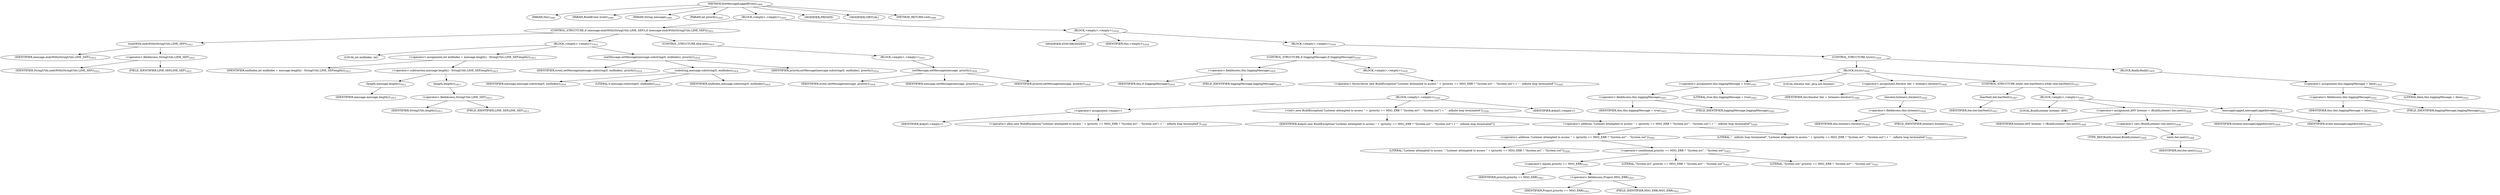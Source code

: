 digraph "fireMessageLoggedEvent" {  
"2973" [label = <(METHOD,fireMessageLoggedEvent)<SUB>1909</SUB>> ]
"187" [label = <(PARAM,this)<SUB>1909</SUB>> ]
"2974" [label = <(PARAM,BuildEvent event)<SUB>1909</SUB>> ]
"2975" [label = <(PARAM,String message)<SUB>1909</SUB>> ]
"2976" [label = <(PARAM,int priority)<SUB>1910</SUB>> ]
"2977" [label = <(BLOCK,&lt;empty&gt;,&lt;empty&gt;)<SUB>1910</SUB>> ]
"2978" [label = <(CONTROL_STRUCTURE,if (message.endsWith(StringUtils.LINE_SEP)),if (message.endsWith(StringUtils.LINE_SEP)))<SUB>1912</SUB>> ]
"2979" [label = <(endsWith,endsWith(StringUtils.LINE_SEP))<SUB>1912</SUB>> ]
"2980" [label = <(IDENTIFIER,message,endsWith(StringUtils.LINE_SEP))<SUB>1912</SUB>> ]
"2981" [label = <(&lt;operator&gt;.fieldAccess,StringUtils.LINE_SEP)<SUB>1912</SUB>> ]
"2982" [label = <(IDENTIFIER,StringUtils,endsWith(StringUtils.LINE_SEP))<SUB>1912</SUB>> ]
"2983" [label = <(FIELD_IDENTIFIER,LINE_SEP,LINE_SEP)<SUB>1912</SUB>> ]
"2984" [label = <(BLOCK,&lt;empty&gt;,&lt;empty&gt;)<SUB>1912</SUB>> ]
"2985" [label = <(LOCAL,int endIndex: int)> ]
"2986" [label = <(&lt;operator&gt;.assignment,int endIndex = message.length() - StringUtils.LINE_SEP.length())<SUB>1913</SUB>> ]
"2987" [label = <(IDENTIFIER,endIndex,int endIndex = message.length() - StringUtils.LINE_SEP.length())<SUB>1913</SUB>> ]
"2988" [label = <(&lt;operator&gt;.subtraction,message.length() - StringUtils.LINE_SEP.length())<SUB>1913</SUB>> ]
"2989" [label = <(length,message.length())<SUB>1913</SUB>> ]
"2990" [label = <(IDENTIFIER,message,message.length())<SUB>1913</SUB>> ]
"2991" [label = <(length,length())<SUB>1913</SUB>> ]
"2992" [label = <(&lt;operator&gt;.fieldAccess,StringUtils.LINE_SEP)<SUB>1913</SUB>> ]
"2993" [label = <(IDENTIFIER,StringUtils,length())<SUB>1913</SUB>> ]
"2994" [label = <(FIELD_IDENTIFIER,LINE_SEP,LINE_SEP)<SUB>1913</SUB>> ]
"2995" [label = <(setMessage,setMessage(message.substring(0, endIndex), priority))<SUB>1914</SUB>> ]
"2996" [label = <(IDENTIFIER,event,setMessage(message.substring(0, endIndex), priority))<SUB>1914</SUB>> ]
"2997" [label = <(substring,message.substring(0, endIndex))<SUB>1914</SUB>> ]
"2998" [label = <(IDENTIFIER,message,message.substring(0, endIndex))<SUB>1914</SUB>> ]
"2999" [label = <(LITERAL,0,message.substring(0, endIndex))<SUB>1914</SUB>> ]
"3000" [label = <(IDENTIFIER,endIndex,message.substring(0, endIndex))<SUB>1914</SUB>> ]
"3001" [label = <(IDENTIFIER,priority,setMessage(message.substring(0, endIndex), priority))<SUB>1914</SUB>> ]
"3002" [label = <(CONTROL_STRUCTURE,else,else)<SUB>1915</SUB>> ]
"3003" [label = <(BLOCK,&lt;empty&gt;,&lt;empty&gt;)<SUB>1915</SUB>> ]
"3004" [label = <(setMessage,setMessage(message, priority))<SUB>1916</SUB>> ]
"3005" [label = <(IDENTIFIER,event,setMessage(message, priority))<SUB>1916</SUB>> ]
"3006" [label = <(IDENTIFIER,message,setMessage(message, priority))<SUB>1916</SUB>> ]
"3007" [label = <(IDENTIFIER,priority,setMessage(message, priority))<SUB>1916</SUB>> ]
"3008" [label = <(BLOCK,&lt;empty&gt;,&lt;empty&gt;)<SUB>1918</SUB>> ]
"3009" [label = <(MODIFIER,SYNCHRONIZED)> ]
"186" [label = <(IDENTIFIER,this,&lt;empty&gt;)<SUB>1918</SUB>> ]
"3010" [label = <(BLOCK,&lt;empty&gt;,&lt;empty&gt;)<SUB>1918</SUB>> ]
"3011" [label = <(CONTROL_STRUCTURE,if (loggingMessage),if (loggingMessage))<SUB>1919</SUB>> ]
"3012" [label = <(&lt;operator&gt;.fieldAccess,this.loggingMessage)<SUB>1919</SUB>> ]
"3013" [label = <(IDENTIFIER,this,if (loggingMessage))<SUB>1919</SUB>> ]
"3014" [label = <(FIELD_IDENTIFIER,loggingMessage,loggingMessage)<SUB>1919</SUB>> ]
"3015" [label = <(BLOCK,&lt;empty&gt;,&lt;empty&gt;)<SUB>1919</SUB>> ]
"3016" [label = <(&lt;operator&gt;.throw,throw new BuildException(&quot;Listener attempted to access &quot; + (priority == MSG_ERR ? &quot;System.err&quot; : &quot;System.out&quot;) + &quot; - infinite loop terminated&quot;);)<SUB>1920</SUB>> ]
"3017" [label = <(BLOCK,&lt;empty&gt;,&lt;empty&gt;)<SUB>1920</SUB>> ]
"3018" [label = <(&lt;operator&gt;.assignment,&lt;empty&gt;)> ]
"3019" [label = <(IDENTIFIER,$obj43,&lt;empty&gt;)> ]
"3020" [label = <(&lt;operator&gt;.alloc,new BuildException(&quot;Listener attempted to access &quot; + (priority == MSG_ERR ? &quot;System.err&quot; : &quot;System.out&quot;) + &quot; - infinite loop terminated&quot;))<SUB>1920</SUB>> ]
"3021" [label = <(&lt;init&gt;,new BuildException(&quot;Listener attempted to access &quot; + (priority == MSG_ERR ? &quot;System.err&quot; : &quot;System.out&quot;) + &quot; - infinite loop terminated&quot;))<SUB>1920</SUB>> ]
"3022" [label = <(IDENTIFIER,$obj43,new BuildException(&quot;Listener attempted to access &quot; + (priority == MSG_ERR ? &quot;System.err&quot; : &quot;System.out&quot;) + &quot; - infinite loop terminated&quot;))> ]
"3023" [label = <(&lt;operator&gt;.addition,&quot;Listener attempted to access &quot; + (priority == MSG_ERR ? &quot;System.err&quot; : &quot;System.out&quot;) + &quot; - infinite loop terminated&quot;)<SUB>1920</SUB>> ]
"3024" [label = <(&lt;operator&gt;.addition,&quot;Listener attempted to access &quot; + (priority == MSG_ERR ? &quot;System.err&quot; : &quot;System.out&quot;))<SUB>1920</SUB>> ]
"3025" [label = <(LITERAL,&quot;Listener attempted to access &quot;,&quot;Listener attempted to access &quot; + (priority == MSG_ERR ? &quot;System.err&quot; : &quot;System.out&quot;))<SUB>1920</SUB>> ]
"3026" [label = <(&lt;operator&gt;.conditional,priority == MSG_ERR ? &quot;System.err&quot; : &quot;System.out&quot;)<SUB>1921</SUB>> ]
"3027" [label = <(&lt;operator&gt;.equals,priority == MSG_ERR)<SUB>1921</SUB>> ]
"3028" [label = <(IDENTIFIER,priority,priority == MSG_ERR)<SUB>1921</SUB>> ]
"3029" [label = <(&lt;operator&gt;.fieldAccess,Project.MSG_ERR)<SUB>1921</SUB>> ]
"3030" [label = <(IDENTIFIER,Project,priority == MSG_ERR)<SUB>1921</SUB>> ]
"3031" [label = <(FIELD_IDENTIFIER,MSG_ERR,MSG_ERR)<SUB>1921</SUB>> ]
"3032" [label = <(LITERAL,&quot;System.err&quot;,priority == MSG_ERR ? &quot;System.err&quot; : &quot;System.out&quot;)<SUB>1921</SUB>> ]
"3033" [label = <(LITERAL,&quot;System.out&quot;,priority == MSG_ERR ? &quot;System.err&quot; : &quot;System.out&quot;)<SUB>1921</SUB>> ]
"3034" [label = <(LITERAL,&quot; - infinite loop terminated&quot;,&quot;Listener attempted to access &quot; + (priority == MSG_ERR ? &quot;System.err&quot; : &quot;System.out&quot;) + &quot; - infinite loop terminated&quot;)<SUB>1922</SUB>> ]
"3035" [label = <(IDENTIFIER,$obj43,&lt;empty&gt;)> ]
"3036" [label = <(CONTROL_STRUCTURE,try,try)<SUB>1924</SUB>> ]
"3037" [label = <(BLOCK,try,try)<SUB>1924</SUB>> ]
"3038" [label = <(&lt;operator&gt;.assignment,this.loggingMessage = true)<SUB>1925</SUB>> ]
"3039" [label = <(&lt;operator&gt;.fieldAccess,this.loggingMessage)<SUB>1925</SUB>> ]
"3040" [label = <(IDENTIFIER,this,this.loggingMessage = true)<SUB>1925</SUB>> ]
"3041" [label = <(FIELD_IDENTIFIER,loggingMessage,loggingMessage)<SUB>1925</SUB>> ]
"3042" [label = <(LITERAL,true,this.loggingMessage = true)<SUB>1925</SUB>> ]
"3043" [label = <(LOCAL,Iterator iter: java.util.Iterator)> ]
"3044" [label = <(&lt;operator&gt;.assignment,Iterator iter = listeners.iterator())<SUB>1926</SUB>> ]
"3045" [label = <(IDENTIFIER,iter,Iterator iter = listeners.iterator())<SUB>1926</SUB>> ]
"3046" [label = <(iterator,listeners.iterator())<SUB>1926</SUB>> ]
"3047" [label = <(&lt;operator&gt;.fieldAccess,this.listeners)<SUB>1926</SUB>> ]
"3048" [label = <(IDENTIFIER,this,listeners.iterator())<SUB>1926</SUB>> ]
"3049" [label = <(FIELD_IDENTIFIER,listeners,listeners)<SUB>1926</SUB>> ]
"3050" [label = <(CONTROL_STRUCTURE,while (iter.hasNext()),while (iter.hasNext()))<SUB>1927</SUB>> ]
"3051" [label = <(hasNext,iter.hasNext())<SUB>1927</SUB>> ]
"3052" [label = <(IDENTIFIER,iter,iter.hasNext())<SUB>1927</SUB>> ]
"3053" [label = <(BLOCK,&lt;empty&gt;,&lt;empty&gt;)<SUB>1927</SUB>> ]
"3054" [label = <(LOCAL,BuildListener listener: ANY)> ]
"3055" [label = <(&lt;operator&gt;.assignment,ANY listener = (BuildListener) iter.next())<SUB>1928</SUB>> ]
"3056" [label = <(IDENTIFIER,listener,ANY listener = (BuildListener) iter.next())<SUB>1928</SUB>> ]
"3057" [label = <(&lt;operator&gt;.cast,(BuildListener) iter.next())<SUB>1928</SUB>> ]
"3058" [label = <(TYPE_REF,BuildListener,BuildListener)<SUB>1928</SUB>> ]
"3059" [label = <(next,iter.next())<SUB>1928</SUB>> ]
"3060" [label = <(IDENTIFIER,iter,iter.next())<SUB>1928</SUB>> ]
"3061" [label = <(messageLogged,messageLogged(event))<SUB>1929</SUB>> ]
"3062" [label = <(IDENTIFIER,listener,messageLogged(event))<SUB>1929</SUB>> ]
"3063" [label = <(IDENTIFIER,event,messageLogged(event))<SUB>1929</SUB>> ]
"3064" [label = <(BLOCK,finally,finally)<SUB>1931</SUB>> ]
"3065" [label = <(&lt;operator&gt;.assignment,this.loggingMessage = false)<SUB>1932</SUB>> ]
"3066" [label = <(&lt;operator&gt;.fieldAccess,this.loggingMessage)<SUB>1932</SUB>> ]
"3067" [label = <(IDENTIFIER,this,this.loggingMessage = false)<SUB>1932</SUB>> ]
"3068" [label = <(FIELD_IDENTIFIER,loggingMessage,loggingMessage)<SUB>1932</SUB>> ]
"3069" [label = <(LITERAL,false,this.loggingMessage = false)<SUB>1932</SUB>> ]
"3070" [label = <(MODIFIER,PRIVATE)> ]
"3071" [label = <(MODIFIER,VIRTUAL)> ]
"3072" [label = <(METHOD_RETURN,void)<SUB>1909</SUB>> ]
  "2973" -> "187" 
  "2973" -> "2974" 
  "2973" -> "2975" 
  "2973" -> "2976" 
  "2973" -> "2977" 
  "2973" -> "3070" 
  "2973" -> "3071" 
  "2973" -> "3072" 
  "2977" -> "2978" 
  "2977" -> "3008" 
  "2978" -> "2979" 
  "2978" -> "2984" 
  "2978" -> "3002" 
  "2979" -> "2980" 
  "2979" -> "2981" 
  "2981" -> "2982" 
  "2981" -> "2983" 
  "2984" -> "2985" 
  "2984" -> "2986" 
  "2984" -> "2995" 
  "2986" -> "2987" 
  "2986" -> "2988" 
  "2988" -> "2989" 
  "2988" -> "2991" 
  "2989" -> "2990" 
  "2991" -> "2992" 
  "2992" -> "2993" 
  "2992" -> "2994" 
  "2995" -> "2996" 
  "2995" -> "2997" 
  "2995" -> "3001" 
  "2997" -> "2998" 
  "2997" -> "2999" 
  "2997" -> "3000" 
  "3002" -> "3003" 
  "3003" -> "3004" 
  "3004" -> "3005" 
  "3004" -> "3006" 
  "3004" -> "3007" 
  "3008" -> "3009" 
  "3008" -> "186" 
  "3008" -> "3010" 
  "3010" -> "3011" 
  "3010" -> "3036" 
  "3011" -> "3012" 
  "3011" -> "3015" 
  "3012" -> "3013" 
  "3012" -> "3014" 
  "3015" -> "3016" 
  "3016" -> "3017" 
  "3017" -> "3018" 
  "3017" -> "3021" 
  "3017" -> "3035" 
  "3018" -> "3019" 
  "3018" -> "3020" 
  "3021" -> "3022" 
  "3021" -> "3023" 
  "3023" -> "3024" 
  "3023" -> "3034" 
  "3024" -> "3025" 
  "3024" -> "3026" 
  "3026" -> "3027" 
  "3026" -> "3032" 
  "3026" -> "3033" 
  "3027" -> "3028" 
  "3027" -> "3029" 
  "3029" -> "3030" 
  "3029" -> "3031" 
  "3036" -> "3037" 
  "3036" -> "3064" 
  "3037" -> "3038" 
  "3037" -> "3043" 
  "3037" -> "3044" 
  "3037" -> "3050" 
  "3038" -> "3039" 
  "3038" -> "3042" 
  "3039" -> "3040" 
  "3039" -> "3041" 
  "3044" -> "3045" 
  "3044" -> "3046" 
  "3046" -> "3047" 
  "3047" -> "3048" 
  "3047" -> "3049" 
  "3050" -> "3051" 
  "3050" -> "3053" 
  "3051" -> "3052" 
  "3053" -> "3054" 
  "3053" -> "3055" 
  "3053" -> "3061" 
  "3055" -> "3056" 
  "3055" -> "3057" 
  "3057" -> "3058" 
  "3057" -> "3059" 
  "3059" -> "3060" 
  "3061" -> "3062" 
  "3061" -> "3063" 
  "3064" -> "3065" 
  "3065" -> "3066" 
  "3065" -> "3069" 
  "3066" -> "3067" 
  "3066" -> "3068" 
}
